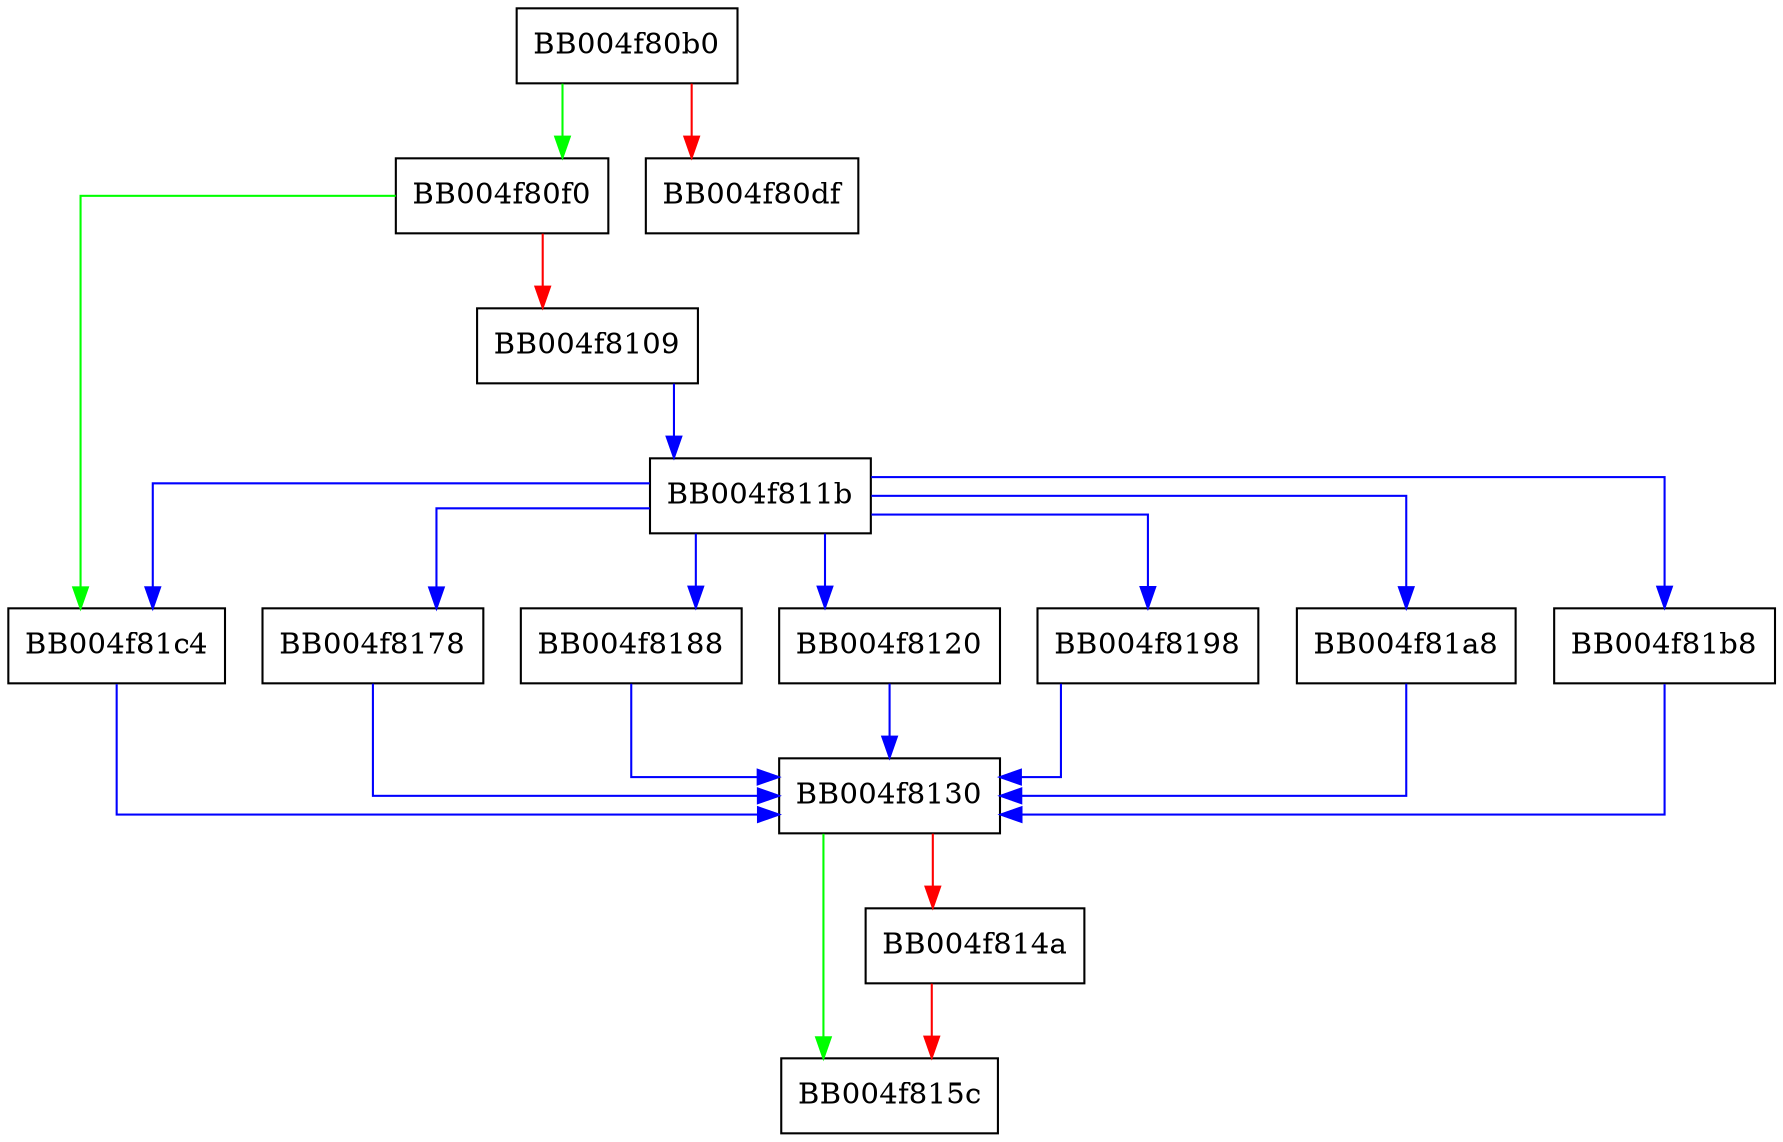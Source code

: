 digraph ossl_qlog_event_recovery_packet_lost {
  node [shape="box"];
  graph [splines=ortho];
  BB004f80b0 -> BB004f80f0 [color="green"];
  BB004f80b0 -> BB004f80df [color="red"];
  BB004f80f0 -> BB004f81c4 [color="green"];
  BB004f80f0 -> BB004f8109 [color="red"];
  BB004f8109 -> BB004f811b [color="blue"];
  BB004f811b -> BB004f81c4 [color="blue"];
  BB004f811b -> BB004f8178 [color="blue"];
  BB004f811b -> BB004f8188 [color="blue"];
  BB004f811b -> BB004f8120 [color="blue"];
  BB004f811b -> BB004f8198 [color="blue"];
  BB004f811b -> BB004f81a8 [color="blue"];
  BB004f811b -> BB004f81b8 [color="blue"];
  BB004f8120 -> BB004f8130 [color="blue"];
  BB004f8130 -> BB004f815c [color="green"];
  BB004f8130 -> BB004f814a [color="red"];
  BB004f814a -> BB004f815c [color="red"];
  BB004f8178 -> BB004f8130 [color="blue"];
  BB004f8188 -> BB004f8130 [color="blue"];
  BB004f8198 -> BB004f8130 [color="blue"];
  BB004f81a8 -> BB004f8130 [color="blue"];
  BB004f81b8 -> BB004f8130 [color="blue"];
  BB004f81c4 -> BB004f8130 [color="blue"];
}
